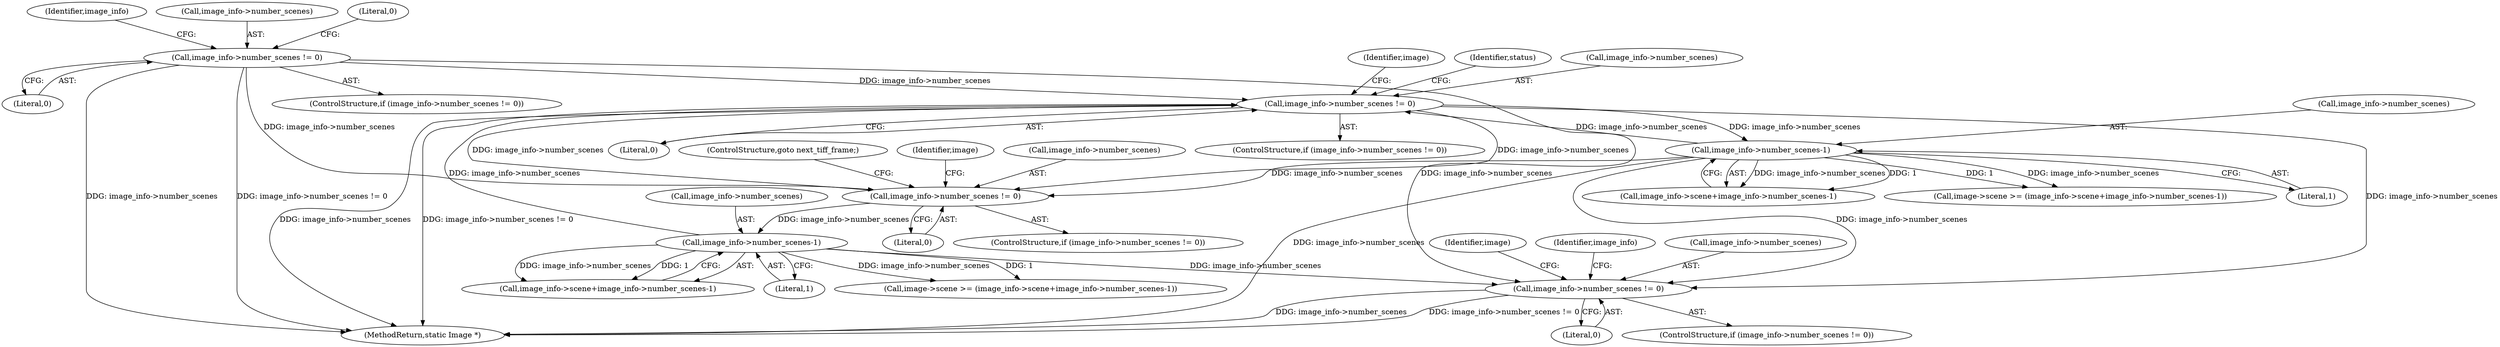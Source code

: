 digraph "0_ImageMagick_58cf5bf4fade82e3b510e8f3463a967278a3e410_0@pointer" {
"1003381" [label="(Call,image_info->number_scenes != 0)"];
"1001543" [label="(Call,image_info->number_scenes-1)"];
"1001529" [label="(Call,image_info->number_scenes != 0)"];
"1003296" [label="(Call,image_info->number_scenes != 0)"];
"1000256" [label="(Call,image_info->number_scenes != 0)"];
"1003310" [label="(Call,image_info->number_scenes-1)"];
"1003310" [label="(Call,image_info->number_scenes-1)"];
"1003304" [label="(Identifier,image)"];
"1003381" [label="(Call,image_info->number_scenes != 0)"];
"1003295" [label="(ControlStructure,if (image_info->number_scenes != 0))"];
"1001539" [label="(Call,image_info->scene+image_info->number_scenes-1)"];
"1003406" [label="(MethodReturn,static Image *)"];
"1003300" [label="(Literal,0)"];
"1003306" [label="(Call,image_info->scene+image_info->number_scenes-1)"];
"1003385" [label="(Literal,0)"];
"1000255" [label="(ControlStructure,if (image_info->number_scenes != 0))"];
"1003380" [label="(ControlStructure,if (image_info->number_scenes != 0))"];
"1001528" [label="(ControlStructure,if (image_info->number_scenes != 0))"];
"1001535" [label="(Call,image->scene >= (image_info->scene+image_info->number_scenes-1))"];
"1003405" [label="(Identifier,image)"];
"1003302" [label="(Call,image->scene >= (image_info->scene+image_info->number_scenes-1))"];
"1000265" [label="(Identifier,image_info)"];
"1001547" [label="(Literal,1)"];
"1000260" [label="(Literal,0)"];
"1003296" [label="(Call,image_info->number_scenes != 0)"];
"1001554" [label="(ControlStructure,goto next_tiff_frame;)"];
"1003317" [label="(Identifier,status)"];
"1001529" [label="(Call,image_info->number_scenes != 0)"];
"1003390" [label="(Identifier,image_info)"];
"1001537" [label="(Identifier,image)"];
"1003314" [label="(Literal,1)"];
"1003311" [label="(Call,image_info->number_scenes)"];
"1000256" [label="(Call,image_info->number_scenes != 0)"];
"1001543" [label="(Call,image_info->number_scenes-1)"];
"1001530" [label="(Call,image_info->number_scenes)"];
"1001533" [label="(Literal,0)"];
"1003382" [label="(Call,image_info->number_scenes)"];
"1000257" [label="(Call,image_info->number_scenes)"];
"1003297" [label="(Call,image_info->number_scenes)"];
"1000339" [label="(Literal,0)"];
"1001544" [label="(Call,image_info->number_scenes)"];
"1003381" -> "1003380"  [label="AST: "];
"1003381" -> "1003385"  [label="CFG: "];
"1003382" -> "1003381"  [label="AST: "];
"1003385" -> "1003381"  [label="AST: "];
"1003390" -> "1003381"  [label="CFG: "];
"1003405" -> "1003381"  [label="CFG: "];
"1003381" -> "1003406"  [label="DDG: image_info->number_scenes"];
"1003381" -> "1003406"  [label="DDG: image_info->number_scenes != 0"];
"1001543" -> "1003381"  [label="DDG: image_info->number_scenes"];
"1003296" -> "1003381"  [label="DDG: image_info->number_scenes"];
"1000256" -> "1003381"  [label="DDG: image_info->number_scenes"];
"1003310" -> "1003381"  [label="DDG: image_info->number_scenes"];
"1001543" -> "1001539"  [label="AST: "];
"1001543" -> "1001547"  [label="CFG: "];
"1001544" -> "1001543"  [label="AST: "];
"1001547" -> "1001543"  [label="AST: "];
"1001539" -> "1001543"  [label="CFG: "];
"1001543" -> "1001535"  [label="DDG: image_info->number_scenes"];
"1001543" -> "1001535"  [label="DDG: 1"];
"1001543" -> "1001539"  [label="DDG: image_info->number_scenes"];
"1001543" -> "1001539"  [label="DDG: 1"];
"1001529" -> "1001543"  [label="DDG: image_info->number_scenes"];
"1001543" -> "1003296"  [label="DDG: image_info->number_scenes"];
"1001529" -> "1001528"  [label="AST: "];
"1001529" -> "1001533"  [label="CFG: "];
"1001530" -> "1001529"  [label="AST: "];
"1001533" -> "1001529"  [label="AST: "];
"1001537" -> "1001529"  [label="CFG: "];
"1001554" -> "1001529"  [label="CFG: "];
"1003296" -> "1001529"  [label="DDG: image_info->number_scenes"];
"1000256" -> "1001529"  [label="DDG: image_info->number_scenes"];
"1003310" -> "1001529"  [label="DDG: image_info->number_scenes"];
"1001529" -> "1003296"  [label="DDG: image_info->number_scenes"];
"1003296" -> "1003295"  [label="AST: "];
"1003296" -> "1003300"  [label="CFG: "];
"1003297" -> "1003296"  [label="AST: "];
"1003300" -> "1003296"  [label="AST: "];
"1003304" -> "1003296"  [label="CFG: "];
"1003317" -> "1003296"  [label="CFG: "];
"1003296" -> "1003406"  [label="DDG: image_info->number_scenes != 0"];
"1003296" -> "1003406"  [label="DDG: image_info->number_scenes"];
"1000256" -> "1003296"  [label="DDG: image_info->number_scenes"];
"1003310" -> "1003296"  [label="DDG: image_info->number_scenes"];
"1003296" -> "1003310"  [label="DDG: image_info->number_scenes"];
"1000256" -> "1000255"  [label="AST: "];
"1000256" -> "1000260"  [label="CFG: "];
"1000257" -> "1000256"  [label="AST: "];
"1000260" -> "1000256"  [label="AST: "];
"1000265" -> "1000256"  [label="CFG: "];
"1000339" -> "1000256"  [label="CFG: "];
"1000256" -> "1003406"  [label="DDG: image_info->number_scenes"];
"1000256" -> "1003406"  [label="DDG: image_info->number_scenes != 0"];
"1003310" -> "1003306"  [label="AST: "];
"1003310" -> "1003314"  [label="CFG: "];
"1003311" -> "1003310"  [label="AST: "];
"1003314" -> "1003310"  [label="AST: "];
"1003306" -> "1003310"  [label="CFG: "];
"1003310" -> "1003406"  [label="DDG: image_info->number_scenes"];
"1003310" -> "1003302"  [label="DDG: image_info->number_scenes"];
"1003310" -> "1003302"  [label="DDG: 1"];
"1003310" -> "1003306"  [label="DDG: image_info->number_scenes"];
"1003310" -> "1003306"  [label="DDG: 1"];
}
